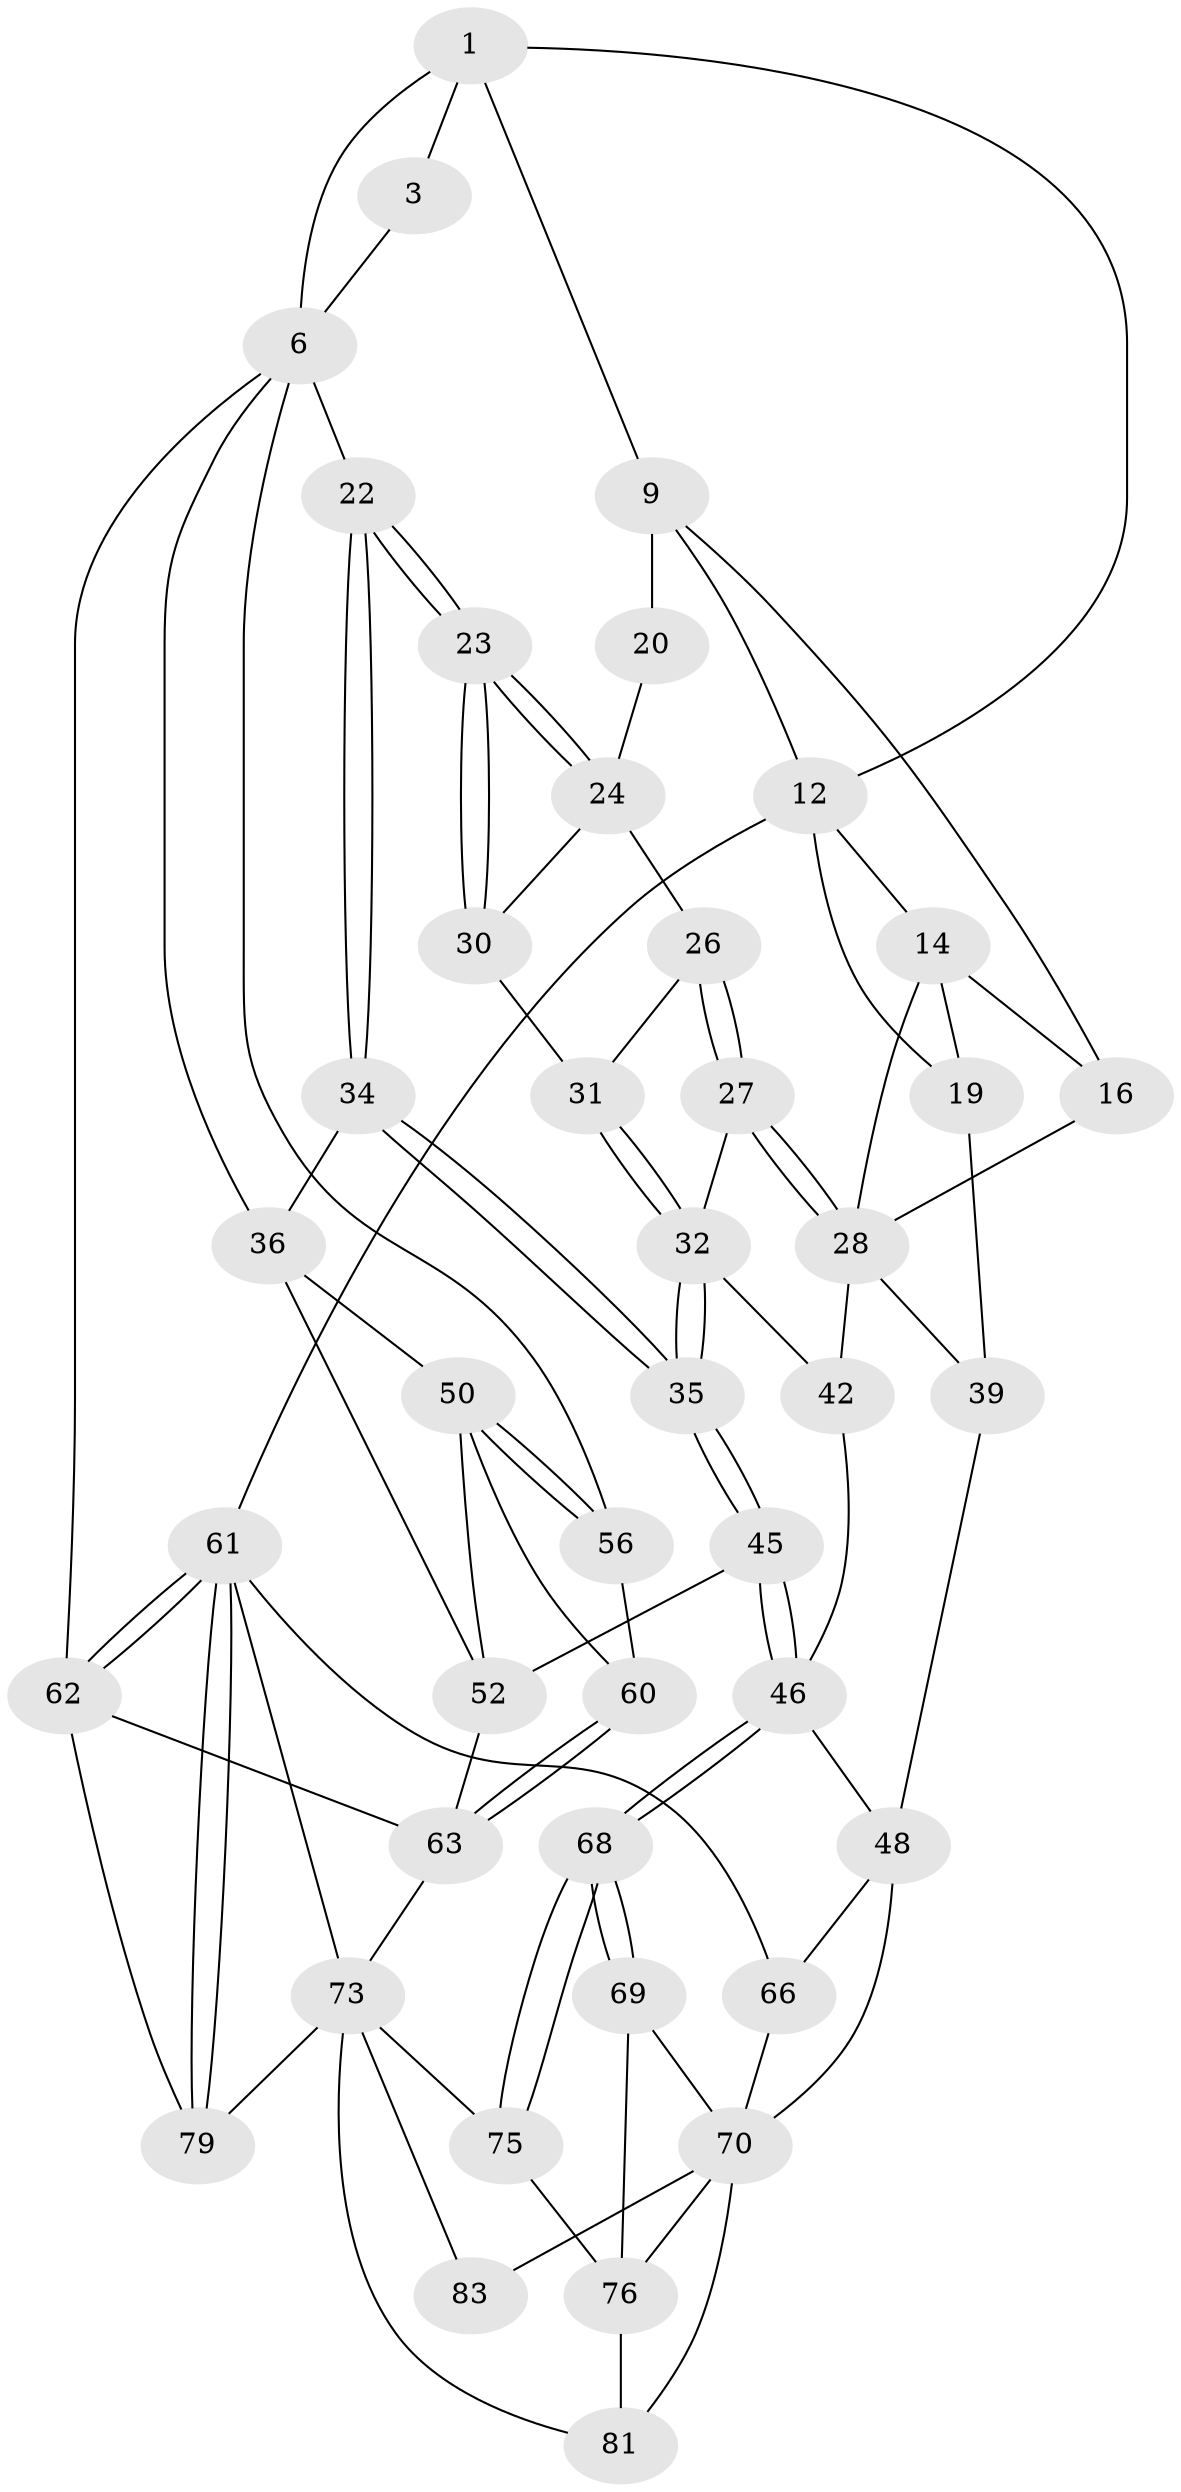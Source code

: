 // original degree distribution, {4: 0.23255813953488372, 5: 0.5, 3: 0.03488372093023256, 6: 0.23255813953488372}
// Generated by graph-tools (version 1.1) at 2025/28/03/15/25 16:28:06]
// undirected, 43 vertices, 95 edges
graph export_dot {
graph [start="1"]
  node [color=gray90,style=filled];
  1 [pos="+0.9401977798506767+0.05164078709571252",super="+5+2"];
  3 [pos="+0.743226749331173+0.1599205690641126",super="+4"];
  6 [pos="+1+0.2900377503838987",super="+55+7"];
  9 [pos="+0.11670900217672824+0",super="+15+10"];
  12 [pos="+1+0",super="+13"];
  14 [pos="+0.09759982214526243+0",super="+17"];
  16 [pos="+0.21358704302584966+0.24128173759707627"];
  19 [pos="+0+0.36072297279345594"];
  20 [pos="+0.4186351147775103+0"];
  22 [pos="+0.6916683448286444+0.26956859689145907"];
  23 [pos="+0.6772840353350589+0.26689846991365723"];
  24 [pos="+0.5246629774998428+0.18759654896362163",super="+25"];
  26 [pos="+0.41099894816776666+0.25829378495791994"];
  27 [pos="+0.3315971310429218+0.361172089095264"];
  28 [pos="+0.22980070830333227+0.30172617337177426",super="+29+38"];
  30 [pos="+0.5237281649108917+0.29044009297625406"];
  31 [pos="+0.5121885868991184+0.2993029418983492"];
  32 [pos="+0.5171237050180348+0.3952230461083319",super="+33"];
  34 [pos="+0.6907089368821232+0.40047462080253615"];
  35 [pos="+0.6219623662587335+0.4941899732905234"];
  36 [pos="+0.9577646175869956+0.3899468245630762",super="+37"];
  39 [pos="+0.16222367102695978+0.4407400020947476",super="+44+40"];
  42 [pos="+0.3309169507949072+0.3838286700462114"];
  45 [pos="+0.6057128912940808+0.5877132761871257"];
  46 [pos="+0.5477610777099663+0.6207542747558452",super="+47"];
  48 [pos="+0.2185042472867198+0.6205883886798713",super="+57"];
  50 [pos="+0.9432759726394292+0.5076851592017826",super="+51"];
  52 [pos="+0.8510577626461424+0.5216999689215162",super="+53"];
  56 [pos="+0.9591949910653182+0.609737715428099"];
  60 [pos="+0.9497372418540558+0.6134725218331277"];
  61 [pos="+1+1",super="+67"];
  62 [pos="+1+0.7324787215725631",super="+65"];
  63 [pos="+0.8245482100730033+0.7456633622706303",super="+64"];
  66 [pos="+0+0.865536700416436"];
  68 [pos="+0.4832542239616377+0.7674081324433722"];
  69 [pos="+0.23325286601579928+0.6969144634627424"];
  70 [pos="+0.21574257560315246+0.6878249694022982",super="+71"];
  73 [pos="+0.5608057957139277+0.9356082140644639",super="+74+80"];
  75 [pos="+0.4823293436347209+0.7904953633216344"];
  76 [pos="+0.3146605168775087+0.8340036447140164",super="+78"];
  79 [pos="+0.8807380601344761+1"];
  81 [pos="+0.3269486113404233+0.9385665736410164"];
  83 [pos="+0.1979653047030302+1"];
  1 -- 12;
  1 -- 6;
  1 -- 3;
  1 -- 9;
  3 -- 6 [weight=2];
  6 -- 56;
  6 -- 62;
  6 -- 36;
  6 -- 22;
  9 -- 16;
  9 -- 20 [weight=2];
  9 -- 12;
  12 -- 61 [weight=2];
  12 -- 19;
  12 -- 14;
  14 -- 16;
  14 -- 19;
  14 -- 28;
  16 -- 28;
  19 -- 39;
  20 -- 24;
  22 -- 23;
  22 -- 23;
  22 -- 34;
  22 -- 34;
  23 -- 24;
  23 -- 24;
  23 -- 30;
  23 -- 30;
  24 -- 30;
  24 -- 26;
  26 -- 27;
  26 -- 27;
  26 -- 31;
  27 -- 28;
  27 -- 28;
  27 -- 32;
  28 -- 42;
  28 -- 39 [weight=2];
  30 -- 31;
  31 -- 32;
  31 -- 32;
  32 -- 35;
  32 -- 35;
  32 -- 42;
  34 -- 35;
  34 -- 35;
  34 -- 36;
  35 -- 45;
  35 -- 45;
  36 -- 50;
  36 -- 52;
  39 -- 48 [weight=2];
  42 -- 46;
  45 -- 46;
  45 -- 46;
  45 -- 52;
  46 -- 68;
  46 -- 68;
  46 -- 48;
  48 -- 66;
  48 -- 70;
  50 -- 56;
  50 -- 56;
  50 -- 52 [weight=2];
  50 -- 60;
  52 -- 63;
  56 -- 60;
  60 -- 63;
  60 -- 63;
  61 -- 62;
  61 -- 62;
  61 -- 79;
  61 -- 79;
  61 -- 66;
  61 -- 73;
  62 -- 79;
  62 -- 63;
  63 -- 73;
  66 -- 70;
  68 -- 69;
  68 -- 69;
  68 -- 75;
  68 -- 75;
  69 -- 70;
  69 -- 76;
  70 -- 81;
  70 -- 83 [weight=2];
  70 -- 76;
  73 -- 75;
  73 -- 81;
  73 -- 83;
  73 -- 79;
  75 -- 76;
  76 -- 81;
}

